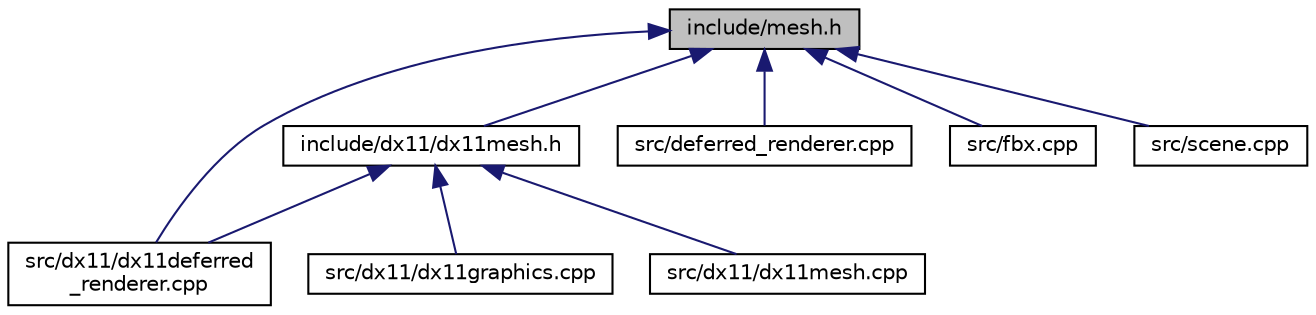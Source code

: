 digraph "include/mesh.h"
{
  edge [fontname="Helvetica",fontsize="10",labelfontname="Helvetica",labelfontsize="10"];
  node [fontname="Helvetica",fontsize="10",shape=record];
  Node1 [label="include/mesh.h",height=0.2,width=0.4,color="black", fillcolor="grey75", style="filled", fontcolor="black"];
  Node1 -> Node2 [dir="back",color="midnightblue",fontsize="10",style="solid",fontname="Helvetica"];
  Node2 [label="include/dx11/dx11mesh.h",height=0.2,width=0.4,color="black", fillcolor="white", style="filled",URL="$dx11mesh_8h.html",tooltip="??? "];
  Node2 -> Node3 [dir="back",color="midnightblue",fontsize="10",style="solid",fontname="Helvetica"];
  Node3 [label="src/dx11/dx11deferred\l_renderer.cpp",height=0.2,width=0.4,color="black", fillcolor="white", style="filled",URL="$dx11deferred__renderer_8cpp.html"];
  Node2 -> Node4 [dir="back",color="midnightblue",fontsize="10",style="solid",fontname="Helvetica"];
  Node4 [label="src/dx11/dx11graphics.cpp",height=0.2,width=0.4,color="black", fillcolor="white", style="filled",URL="$dx11graphics_8cpp.html"];
  Node2 -> Node5 [dir="back",color="midnightblue",fontsize="10",style="solid",fontname="Helvetica"];
  Node5 [label="src/dx11/dx11mesh.cpp",height=0.2,width=0.4,color="black", fillcolor="white", style="filled",URL="$dx11mesh_8cpp.html"];
  Node1 -> Node6 [dir="back",color="midnightblue",fontsize="10",style="solid",fontname="Helvetica"];
  Node6 [label="src/deferred_renderer.cpp",height=0.2,width=0.4,color="black", fillcolor="white", style="filled",URL="$deferred__renderer_8cpp.html"];
  Node1 -> Node3 [dir="back",color="midnightblue",fontsize="10",style="solid",fontname="Helvetica"];
  Node1 -> Node7 [dir="back",color="midnightblue",fontsize="10",style="solid",fontname="Helvetica"];
  Node7 [label="src/fbx.cpp",height=0.2,width=0.4,color="black", fillcolor="white", style="filled",URL="$_g_i_lib_2src_2fbx_8cpp.html"];
  Node1 -> Node8 [dir="back",color="midnightblue",fontsize="10",style="solid",fontname="Helvetica"];
  Node8 [label="src/scene.cpp",height=0.2,width=0.4,color="black", fillcolor="white", style="filled",URL="$scene_8cpp.html"];
}
